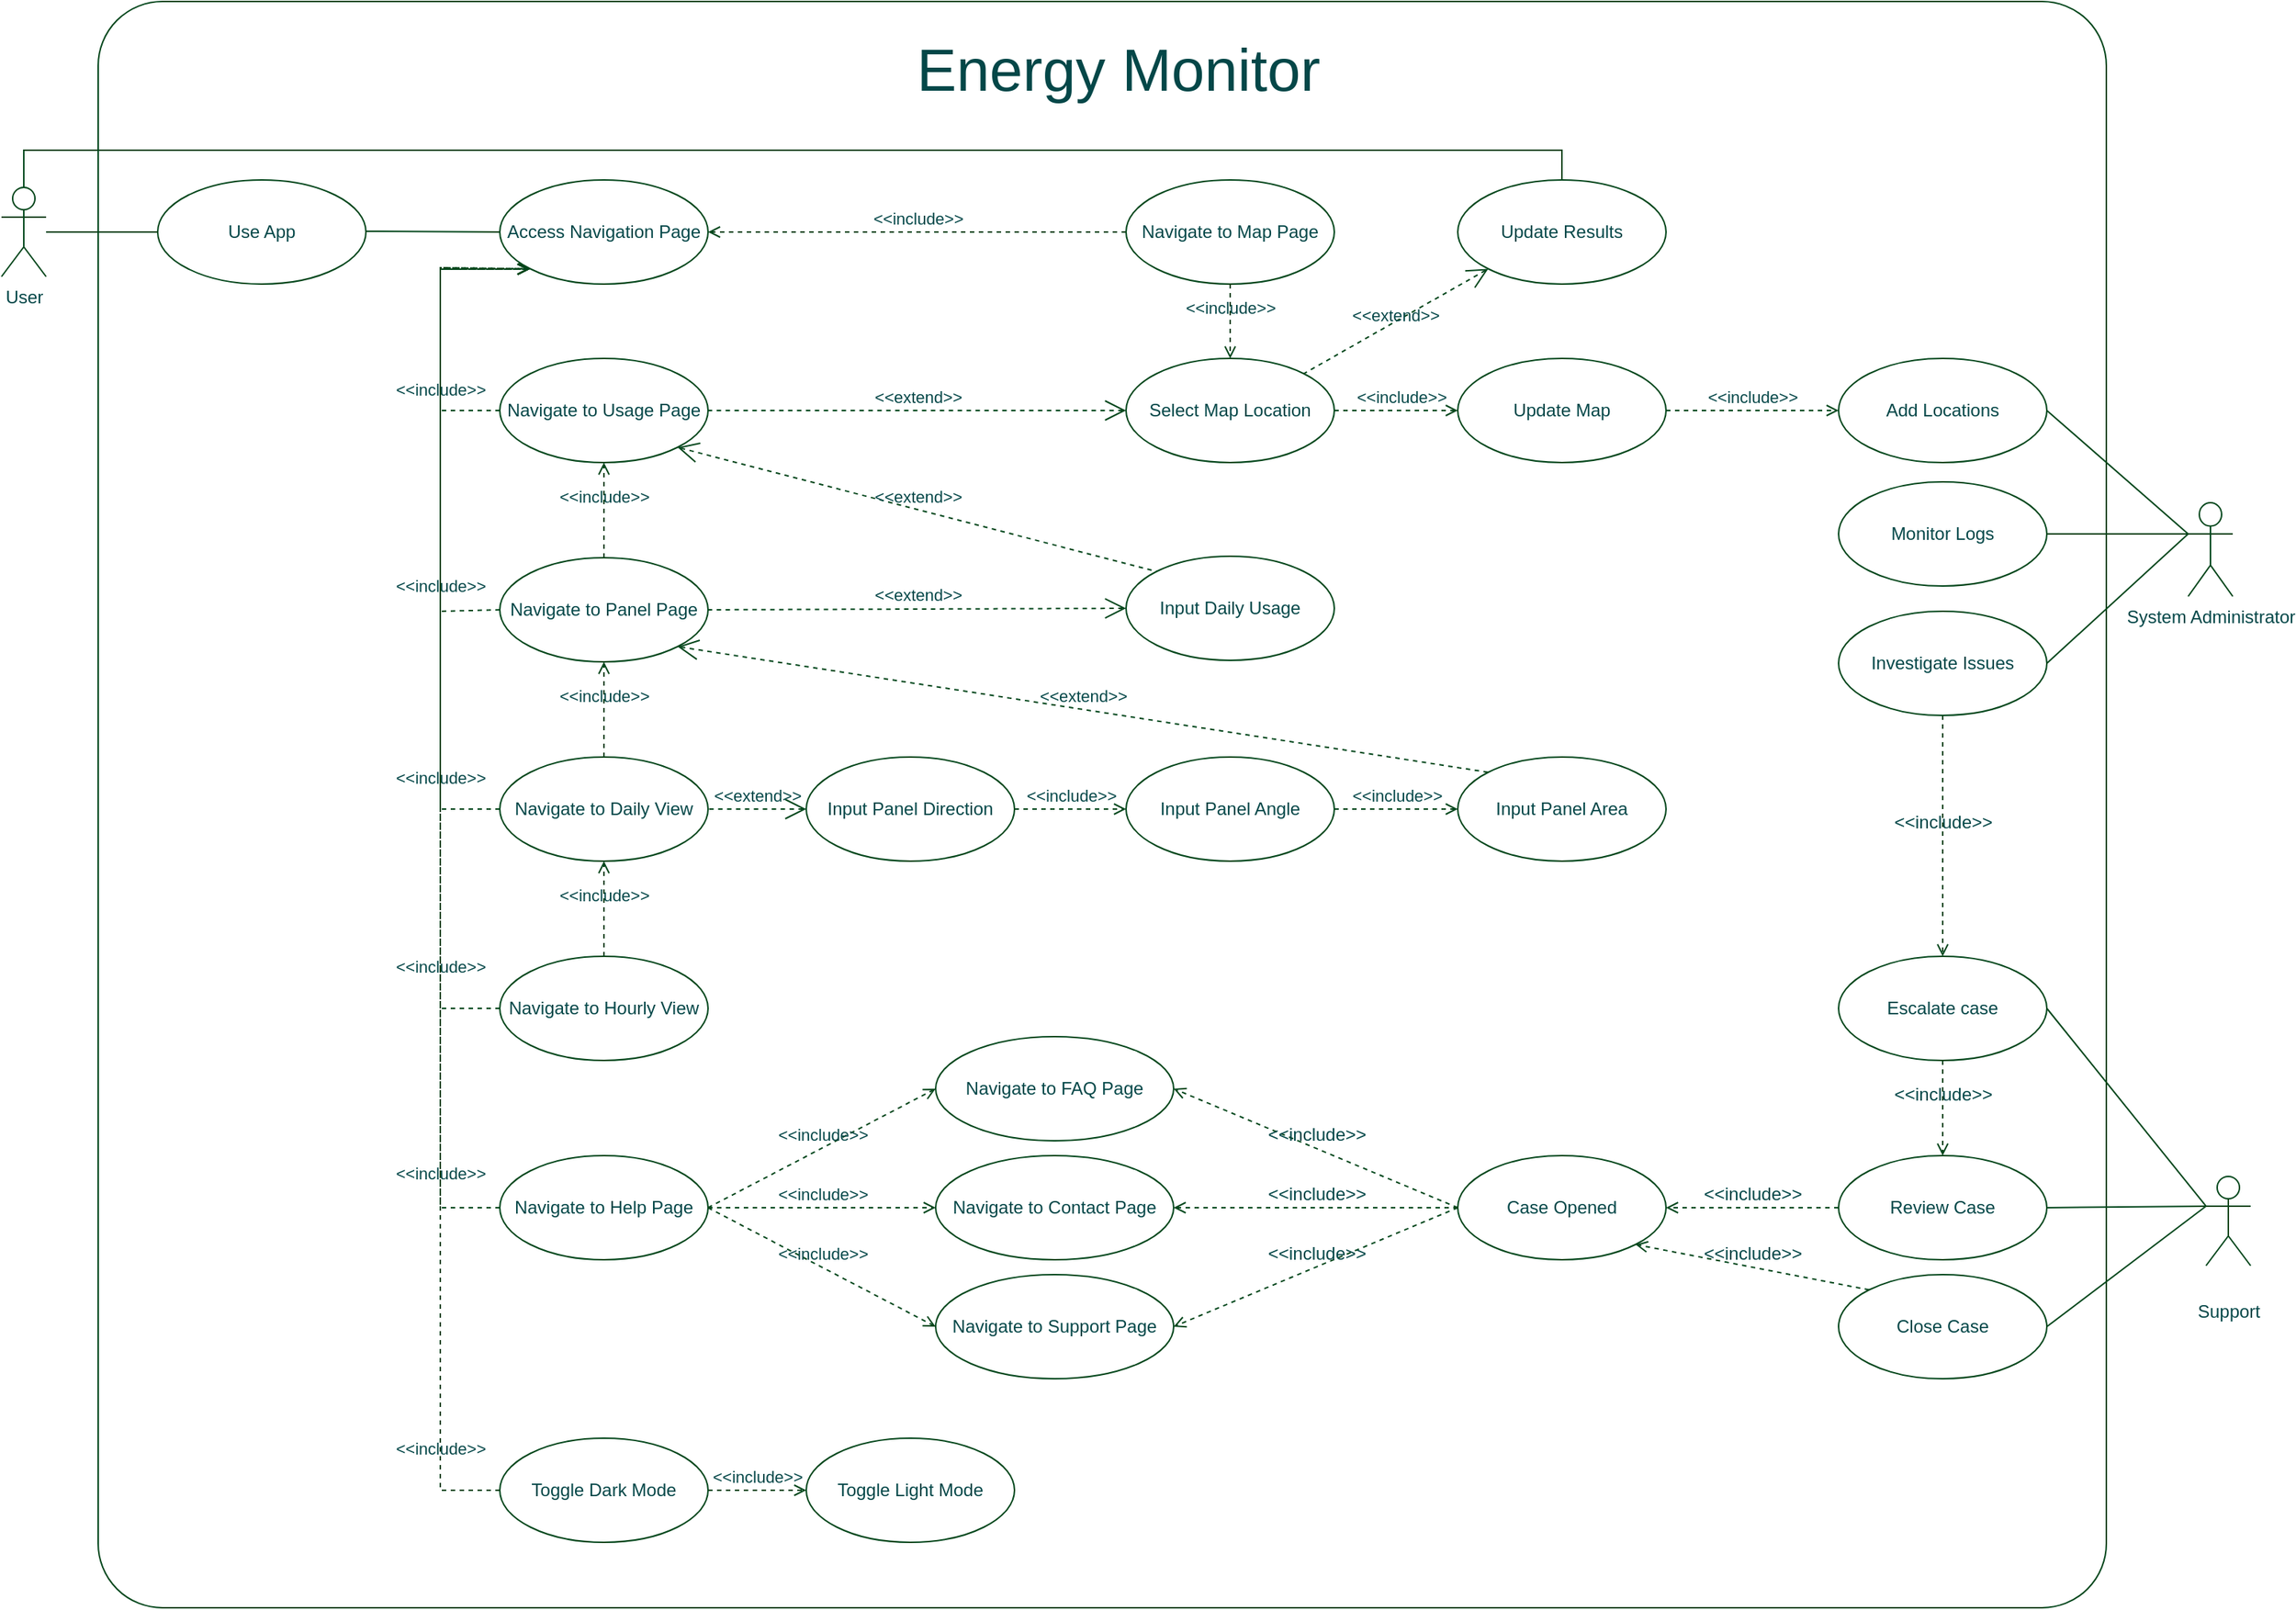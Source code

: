 <mxfile version="20.0.1" type="device"><diagram id="ad4myEowz-5IvLOtP6HG" name="Page-1"><mxGraphModel dx="2204" dy="1856" grid="1" gridSize="10" guides="1" tooltips="1" connect="1" arrows="1" fold="1" page="1" pageScale="1" pageWidth="850" pageHeight="1100" math="0" shadow="0"><root><mxCell id="0"/><mxCell id="1" parent="0"/><mxCell id="oyYPqz8ITXYmmVb_YEtf-99" value="" style="rounded=1;whiteSpace=wrap;html=1;fontSize=12;strokeColor=#04471C;fontColor=#044748;arcSize=4;" vertex="1" parent="1"><mxGeometry x="-10" y="-90" width="1350" height="1080" as="geometry"/></mxCell><mxCell id="oyYPqz8ITXYmmVb_YEtf-3" value="Use App" style="ellipse;whiteSpace=wrap;html=1;strokeColor=#04471C;fontColor=#044748;" vertex="1" parent="1"><mxGeometry x="30" y="30" width="140" height="70" as="geometry"/></mxCell><mxCell id="oyYPqz8ITXYmmVb_YEtf-4" value="Access Navigation Page" style="ellipse;whiteSpace=wrap;html=1;strokeColor=#04471C;fontColor=#044748;" vertex="1" parent="1"><mxGeometry x="260" y="30" width="140" height="70" as="geometry"/></mxCell><mxCell id="oyYPqz8ITXYmmVb_YEtf-5" value="Navigate to Usage Page" style="ellipse;whiteSpace=wrap;html=1;strokeColor=#04471C;fontColor=#044748;" vertex="1" parent="1"><mxGeometry x="260" y="150" width="140" height="70" as="geometry"/></mxCell><mxCell id="oyYPqz8ITXYmmVb_YEtf-7" value="Navigate to Panel Page" style="ellipse;whiteSpace=wrap;html=1;strokeColor=#04471C;fontColor=#044748;" vertex="1" parent="1"><mxGeometry x="260" y="284" width="140" height="70" as="geometry"/></mxCell><mxCell id="oyYPqz8ITXYmmVb_YEtf-8" value="Navigate to Daily View" style="ellipse;whiteSpace=wrap;html=1;strokeColor=#04471C;fontColor=#044748;flipH=1;" vertex="1" parent="1"><mxGeometry x="260" y="418" width="140" height="70" as="geometry"/></mxCell><mxCell id="oyYPqz8ITXYmmVb_YEtf-9" value="Navigate to Hourly View" style="ellipse;whiteSpace=wrap;html=1;strokeColor=#04471C;fontColor=#044748;" vertex="1" parent="1"><mxGeometry x="260" y="552" width="140" height="70" as="geometry"/></mxCell><mxCell id="oyYPqz8ITXYmmVb_YEtf-10" value="Navigate to Help Page" style="ellipse;whiteSpace=wrap;html=1;strokeColor=#04471C;fontColor=#044748;flipH=0;" vertex="1" parent="1"><mxGeometry x="260" y="686" width="140" height="70" as="geometry"/></mxCell><mxCell id="oyYPqz8ITXYmmVb_YEtf-11" value="Toggle Dark Mode" style="ellipse;whiteSpace=wrap;html=1;strokeColor=#04471C;fontColor=#044748;" vertex="1" parent="1"><mxGeometry x="260" y="876" width="140" height="70" as="geometry"/></mxCell><mxCell id="oyYPqz8ITXYmmVb_YEtf-12" value="" style="edgeStyle=none;html=1;endArrow=none;verticalAlign=bottom;rounded=0;entryX=0;entryY=0.5;entryDx=0;entryDy=0;strokeColor=#04471C;fontColor=#044748;" edge="1" parent="1" target="oyYPqz8ITXYmmVb_YEtf-4"><mxGeometry width="160" relative="1" as="geometry"><mxPoint x="170" y="64.5" as="sourcePoint"/><mxPoint x="330" y="64.5" as="targetPoint"/></mxGeometry></mxCell><mxCell id="oyYPqz8ITXYmmVb_YEtf-13" value="User" style="shape=umlActor;html=1;verticalLabelPosition=bottom;verticalAlign=top;align=center;strokeColor=#04471C;fontColor=#044748;" vertex="1" parent="1"><mxGeometry x="-75" y="35" width="30" height="60" as="geometry"/></mxCell><mxCell id="oyYPqz8ITXYmmVb_YEtf-14" value="" style="edgeStyle=none;html=1;endArrow=none;verticalAlign=bottom;rounded=0;entryX=0;entryY=0.5;entryDx=0;entryDy=0;strokeColor=#04471C;fontColor=#044748;" edge="1" parent="1" source="oyYPqz8ITXYmmVb_YEtf-13" target="oyYPqz8ITXYmmVb_YEtf-3"><mxGeometry width="160" relative="1" as="geometry"><mxPoint x="-40" y="65" as="sourcePoint"/><mxPoint x="160" y="140" as="targetPoint"/></mxGeometry></mxCell><mxCell id="oyYPqz8ITXYmmVb_YEtf-20" value="&amp;lt;&amp;lt;include&amp;gt;&amp;gt;" style="edgeStyle=none;html=1;endArrow=open;verticalAlign=bottom;dashed=1;labelBackgroundColor=none;entryX=0;entryY=1;entryDx=0;entryDy=0;exitX=0;exitY=0.5;exitDx=0;exitDy=0;rounded=0;strokeColor=#04471C;fontColor=#044748;" edge="1" parent="1" source="oyYPqz8ITXYmmVb_YEtf-7" target="oyYPqz8ITXYmmVb_YEtf-4"><mxGeometry x="-0.709" width="160" relative="1" as="geometry"><mxPoint x="-30" y="230" as="sourcePoint"/><mxPoint x="130" y="230" as="targetPoint"/><Array as="points"><mxPoint x="220" y="320"/><mxPoint x="220" y="90"/></Array><mxPoint as="offset"/></mxGeometry></mxCell><mxCell id="oyYPqz8ITXYmmVb_YEtf-21" value="&amp;lt;&amp;lt;include&amp;gt;&amp;gt;" style="edgeStyle=none;html=1;endArrow=open;verticalAlign=bottom;dashed=1;labelBackgroundColor=none;entryX=0;entryY=1;entryDx=0;entryDy=0;exitX=0;exitY=0.5;exitDx=0;exitDy=0;rounded=0;strokeColor=#04471C;fontColor=#044748;" edge="1" parent="1" source="oyYPqz8ITXYmmVb_YEtf-8" target="oyYPqz8ITXYmmVb_YEtf-4"><mxGeometry x="-0.775" width="160" relative="1" as="geometry"><mxPoint x="170" y="300" as="sourcePoint"/><mxPoint x="190.503" y="124.749" as="targetPoint"/><Array as="points"><mxPoint x="220" y="453"/><mxPoint x="220" y="89"/></Array><mxPoint as="offset"/></mxGeometry></mxCell><mxCell id="oyYPqz8ITXYmmVb_YEtf-22" value="&amp;lt;&amp;lt;include&amp;gt;&amp;gt;" style="edgeStyle=none;html=1;endArrow=open;verticalAlign=bottom;dashed=1;labelBackgroundColor=none;entryX=0;entryY=1;entryDx=0;entryDy=0;exitX=0;exitY=0.5;exitDx=0;exitDy=0;rounded=0;strokeColor=#04471C;fontColor=#044748;" edge="1" parent="1" source="oyYPqz8ITXYmmVb_YEtf-9" target="oyYPqz8ITXYmmVb_YEtf-4"><mxGeometry x="-0.798" width="160" relative="1" as="geometry"><mxPoint x="100" y="325.25" as="sourcePoint"/><mxPoint x="120.503" y="149.999" as="targetPoint"/><Array as="points"><mxPoint x="220" y="587"/><mxPoint x="220" y="89"/></Array><mxPoint y="1" as="offset"/></mxGeometry></mxCell><mxCell id="oyYPqz8ITXYmmVb_YEtf-23" value="&amp;lt;&amp;lt;include&amp;gt;&amp;gt;" style="edgeStyle=none;html=1;endArrow=open;verticalAlign=bottom;dashed=1;labelBackgroundColor=none;exitX=0;exitY=0.5;exitDx=0;exitDy=0;rounded=0;strokeColor=#04471C;fontColor=#044748;" edge="1" parent="1" source="oyYPqz8ITXYmmVb_YEtf-10"><mxGeometry x="-0.851" width="160" relative="1" as="geometry"><mxPoint x="290" y="295" as="sourcePoint"/><mxPoint x="280" y="90" as="targetPoint"/><Array as="points"><mxPoint x="220" y="721"/><mxPoint x="220" y="90"/></Array><mxPoint as="offset"/></mxGeometry></mxCell><mxCell id="oyYPqz8ITXYmmVb_YEtf-24" value="&amp;lt;&amp;lt;include&amp;gt;&amp;gt;" style="edgeStyle=none;html=1;endArrow=open;verticalAlign=bottom;dashed=1;labelBackgroundColor=none;exitX=0;exitY=0.5;exitDx=0;exitDy=0;rounded=0;strokeColor=#04471C;fontColor=#044748;" edge="1" parent="1" source="oyYPqz8ITXYmmVb_YEtf-11"><mxGeometry x="-0.872" width="160" relative="1" as="geometry"><mxPoint x="260.0" y="525" as="sourcePoint"/><mxPoint x="280" y="90" as="targetPoint"/><Array as="points"><mxPoint x="220" y="911"/><mxPoint x="220" y="90"/></Array><mxPoint as="offset"/></mxGeometry></mxCell><mxCell id="oyYPqz8ITXYmmVb_YEtf-25" value="&amp;lt;&amp;lt;include&amp;gt;&amp;gt;" style="edgeStyle=none;html=1;endArrow=open;verticalAlign=bottom;dashed=1;labelBackgroundColor=none;exitX=0;exitY=0.5;exitDx=0;exitDy=0;rounded=0;strokeColor=#04471C;fontColor=#044748;" edge="1" parent="1" source="oyYPqz8ITXYmmVb_YEtf-5"><mxGeometry x="-0.538" width="160" relative="1" as="geometry"><mxPoint x="270" y="329" as="sourcePoint"/><mxPoint x="280" y="90" as="targetPoint"/><Array as="points"><mxPoint x="220" y="185"/><mxPoint x="220" y="90"/></Array><mxPoint as="offset"/></mxGeometry></mxCell><mxCell id="oyYPqz8ITXYmmVb_YEtf-26" value="&amp;lt;&amp;lt;include&amp;gt;&amp;gt;" style="edgeStyle=none;html=1;endArrow=open;verticalAlign=bottom;dashed=1;labelBackgroundColor=none;rounded=0;entryX=0.5;entryY=1;entryDx=0;entryDy=0;exitX=0.5;exitY=0;exitDx=0;exitDy=0;strokeColor=#04471C;fontColor=#044748;" edge="1" parent="1" source="oyYPqz8ITXYmmVb_YEtf-7" target="oyYPqz8ITXYmmVb_YEtf-5"><mxGeometry width="160" relative="1" as="geometry"><mxPoint x="340" y="320" as="sourcePoint"/><mxPoint x="500" y="320" as="targetPoint"/></mxGeometry></mxCell><mxCell id="oyYPqz8ITXYmmVb_YEtf-27" value="&amp;lt;&amp;lt;include&amp;gt;&amp;gt;" style="edgeStyle=none;html=1;endArrow=open;verticalAlign=bottom;dashed=1;labelBackgroundColor=none;rounded=0;entryX=0.5;entryY=1;entryDx=0;entryDy=0;exitX=0.5;exitY=0;exitDx=0;exitDy=0;strokeColor=#04471C;fontColor=#044748;" edge="1" parent="1" source="oyYPqz8ITXYmmVb_YEtf-8" target="oyYPqz8ITXYmmVb_YEtf-7"><mxGeometry width="160" relative="1" as="geometry"><mxPoint x="340" y="294" as="sourcePoint"/><mxPoint x="340" y="230" as="targetPoint"/></mxGeometry></mxCell><mxCell id="oyYPqz8ITXYmmVb_YEtf-28" value="&amp;lt;&amp;lt;include&amp;gt;&amp;gt;" style="edgeStyle=none;html=1;endArrow=open;verticalAlign=bottom;dashed=1;labelBackgroundColor=none;rounded=0;entryX=0.5;entryY=1;entryDx=0;entryDy=0;exitX=0.5;exitY=0;exitDx=0;exitDy=0;strokeColor=#04471C;fontColor=#044748;" edge="1" parent="1" source="oyYPqz8ITXYmmVb_YEtf-9" target="oyYPqz8ITXYmmVb_YEtf-8"><mxGeometry width="160" relative="1" as="geometry"><mxPoint x="350" y="304" as="sourcePoint"/><mxPoint x="350" y="240" as="targetPoint"/></mxGeometry></mxCell><mxCell id="oyYPqz8ITXYmmVb_YEtf-29" value="Toggle Light Mode" style="ellipse;whiteSpace=wrap;html=1;strokeColor=#04471C;fontColor=#044748;" vertex="1" parent="1"><mxGeometry x="466" y="876" width="140" height="70" as="geometry"/></mxCell><mxCell id="oyYPqz8ITXYmmVb_YEtf-30" value="&amp;lt;&amp;lt;include&amp;gt;&amp;gt;" style="edgeStyle=none;html=1;endArrow=open;verticalAlign=bottom;dashed=1;labelBackgroundColor=none;rounded=0;entryX=0;entryY=0.5;entryDx=0;entryDy=0;exitX=1;exitY=0.5;exitDx=0;exitDy=0;strokeColor=#04471C;fontColor=#044748;" edge="1" parent="1" source="oyYPqz8ITXYmmVb_YEtf-11" target="oyYPqz8ITXYmmVb_YEtf-29"><mxGeometry width="160" relative="1" as="geometry"><mxPoint x="340" y="820" as="sourcePoint"/><mxPoint x="500" y="820" as="targetPoint"/></mxGeometry></mxCell><mxCell id="oyYPqz8ITXYmmVb_YEtf-31" value="Navigate to FAQ Page" style="ellipse;whiteSpace=wrap;html=1;strokeColor=#04471C;fontColor=#044748;" vertex="1" parent="1"><mxGeometry x="553" y="606" width="160" height="70" as="geometry"/></mxCell><mxCell id="oyYPqz8ITXYmmVb_YEtf-32" value="Navigate to Contact Page" style="ellipse;whiteSpace=wrap;html=1;strokeColor=#04471C;fontColor=#044748;flipH=0;" vertex="1" parent="1"><mxGeometry x="553" y="686" width="160" height="70" as="geometry"/></mxCell><mxCell id="oyYPqz8ITXYmmVb_YEtf-33" value="Navigate to Support Page" style="ellipse;whiteSpace=wrap;html=1;strokeColor=#04471C;fontColor=#044748;" vertex="1" parent="1"><mxGeometry x="553" y="766" width="160" height="70" as="geometry"/></mxCell><mxCell id="oyYPqz8ITXYmmVb_YEtf-34" value="&amp;lt;&amp;lt;include&amp;gt;&amp;gt;" style="edgeStyle=none;html=1;endArrow=open;verticalAlign=bottom;dashed=1;labelBackgroundColor=none;rounded=0;entryX=0;entryY=0.5;entryDx=0;entryDy=0;exitX=1;exitY=0.5;exitDx=0;exitDy=0;strokeColor=#04471C;fontColor=#044748;" edge="1" parent="1" source="oyYPqz8ITXYmmVb_YEtf-10" target="oyYPqz8ITXYmmVb_YEtf-31"><mxGeometry width="160" relative="1" as="geometry"><mxPoint x="340" y="730" as="sourcePoint"/><mxPoint x="500" y="730" as="targetPoint"/></mxGeometry></mxCell><mxCell id="oyYPqz8ITXYmmVb_YEtf-35" value="&amp;lt;&amp;lt;include&amp;gt;&amp;gt;" style="edgeStyle=none;html=1;endArrow=open;verticalAlign=bottom;dashed=1;labelBackgroundColor=none;rounded=0;entryX=0;entryY=0.5;entryDx=0;entryDy=0;exitX=1;exitY=0.5;exitDx=0;exitDy=0;strokeColor=#04471C;fontColor=#044748;" edge="1" parent="1" source="oyYPqz8ITXYmmVb_YEtf-10" target="oyYPqz8ITXYmmVb_YEtf-32"><mxGeometry width="160" relative="1" as="geometry"><mxPoint x="410" y="780" as="sourcePoint"/><mxPoint x="490.0" y="635" as="targetPoint"/></mxGeometry></mxCell><mxCell id="oyYPqz8ITXYmmVb_YEtf-36" value="&amp;lt;&amp;lt;include&amp;gt;&amp;gt;" style="edgeStyle=none;html=1;endArrow=open;verticalAlign=bottom;dashed=1;labelBackgroundColor=none;rounded=0;entryX=0;entryY=0.5;entryDx=0;entryDy=0;exitX=1;exitY=0.5;exitDx=0;exitDy=0;strokeColor=#04471C;fontColor=#044748;" edge="1" parent="1" source="oyYPqz8ITXYmmVb_YEtf-10" target="oyYPqz8ITXYmmVb_YEtf-33"><mxGeometry width="160" relative="1" as="geometry"><mxPoint x="420.0" y="741" as="sourcePoint"/><mxPoint x="500.0" y="645" as="targetPoint"/></mxGeometry></mxCell><mxCell id="oyYPqz8ITXYmmVb_YEtf-37" value="Update Results" style="ellipse;whiteSpace=wrap;html=1;strokeColor=#04471C;fontColor=#044748;" vertex="1" parent="1"><mxGeometry x="904" y="30" width="140" height="70" as="geometry"/></mxCell><mxCell id="oyYPqz8ITXYmmVb_YEtf-38" value="Select Map Location" style="ellipse;whiteSpace=wrap;html=1;strokeColor=#04471C;fontColor=#044748;" vertex="1" parent="1"><mxGeometry x="681" y="150" width="140" height="70" as="geometry"/></mxCell><mxCell id="oyYPqz8ITXYmmVb_YEtf-40" value="Navigate to Map Page" style="ellipse;whiteSpace=wrap;html=1;strokeColor=#04471C;fontColor=#044748;" vertex="1" parent="1"><mxGeometry x="681" y="30" width="140" height="70" as="geometry"/></mxCell><mxCell id="oyYPqz8ITXYmmVb_YEtf-41" value="&amp;lt;&amp;lt;extend&amp;gt;&amp;gt;" style="edgeStyle=none;html=1;startArrow=open;endArrow=none;startSize=12;verticalAlign=bottom;dashed=1;labelBackgroundColor=none;rounded=0;entryX=1;entryY=0;entryDx=0;entryDy=0;exitX=0;exitY=1;exitDx=0;exitDy=0;strokeColor=#04471C;fontColor=#044748;" edge="1" parent="1" source="oyYPqz8ITXYmmVb_YEtf-37" target="oyYPqz8ITXYmmVb_YEtf-38"><mxGeometry x="0.036" y="4" width="160" relative="1" as="geometry"><mxPoint x="720" y="210" as="sourcePoint"/><mxPoint x="560" y="210" as="targetPoint"/><Array as="points"/><mxPoint as="offset"/></mxGeometry></mxCell><mxCell id="oyYPqz8ITXYmmVb_YEtf-43" value="&amp;lt;&amp;lt;include&amp;gt;&amp;gt;" style="edgeStyle=none;html=1;endArrow=open;verticalAlign=bottom;dashed=1;labelBackgroundColor=none;rounded=0;exitX=0;exitY=0.5;exitDx=0;exitDy=0;entryX=1;entryY=0.5;entryDx=0;entryDy=0;strokeColor=#04471C;fontColor=#044748;" edge="1" parent="1" source="oyYPqz8ITXYmmVb_YEtf-40" target="oyYPqz8ITXYmmVb_YEtf-4"><mxGeometry width="160" relative="1" as="geometry"><mxPoint x="480" y="120" as="sourcePoint"/><mxPoint x="640" y="120" as="targetPoint"/></mxGeometry></mxCell><mxCell id="oyYPqz8ITXYmmVb_YEtf-44" value="&amp;lt;&amp;lt;extend&amp;gt;&amp;gt;" style="edgeStyle=none;html=1;startArrow=open;endArrow=none;startSize=12;verticalAlign=bottom;dashed=1;labelBackgroundColor=none;rounded=0;entryX=1;entryY=0.5;entryDx=0;entryDy=0;exitX=0;exitY=0.5;exitDx=0;exitDy=0;strokeColor=#04471C;fontColor=#044748;" edge="1" parent="1" source="oyYPqz8ITXYmmVb_YEtf-38" target="oyYPqz8ITXYmmVb_YEtf-5"><mxGeometry width="160" relative="1" as="geometry"><mxPoint x="630" y="190" as="sourcePoint"/><mxPoint x="460" y="180" as="targetPoint"/></mxGeometry></mxCell><mxCell id="oyYPqz8ITXYmmVb_YEtf-45" value="&amp;lt;&amp;lt;include&amp;gt;&amp;gt;" style="edgeStyle=none;html=1;endArrow=open;verticalAlign=bottom;dashed=1;labelBackgroundColor=none;rounded=0;exitX=0.5;exitY=1;exitDx=0;exitDy=0;entryX=0.5;entryY=0;entryDx=0;entryDy=0;strokeColor=#04471C;fontColor=#044748;" edge="1" parent="1" source="oyYPqz8ITXYmmVb_YEtf-40" target="oyYPqz8ITXYmmVb_YEtf-38"><mxGeometry width="160" relative="1" as="geometry"><mxPoint x="610" y="140" as="sourcePoint"/><mxPoint x="770" y="140" as="targetPoint"/></mxGeometry></mxCell><mxCell id="oyYPqz8ITXYmmVb_YEtf-46" value="Input Daily Usage" style="ellipse;whiteSpace=wrap;html=1;strokeColor=#04471C;fontColor=#044748;" vertex="1" parent="1"><mxGeometry x="681" y="283" width="140" height="70" as="geometry"/></mxCell><mxCell id="oyYPqz8ITXYmmVb_YEtf-47" value="&amp;lt;&amp;lt;extend&amp;gt;&amp;gt;" style="edgeStyle=none;html=1;startArrow=open;endArrow=none;startSize=12;verticalAlign=bottom;dashed=1;labelBackgroundColor=none;rounded=0;entryX=0;entryY=0;entryDx=0;entryDy=0;exitX=1;exitY=1;exitDx=0;exitDy=0;strokeColor=#04471C;fontColor=#044748;" edge="1" parent="1" source="oyYPqz8ITXYmmVb_YEtf-5" target="oyYPqz8ITXYmmVb_YEtf-46"><mxGeometry width="160" relative="1" as="geometry"><mxPoint x="630" y="250" as="sourcePoint"/><mxPoint x="470" y="250" as="targetPoint"/></mxGeometry></mxCell><mxCell id="oyYPqz8ITXYmmVb_YEtf-48" value="&amp;lt;&amp;lt;extend&amp;gt;&amp;gt;" style="edgeStyle=none;html=1;startArrow=open;endArrow=none;startSize=12;verticalAlign=bottom;dashed=1;labelBackgroundColor=none;rounded=0;entryX=1;entryY=0.5;entryDx=0;entryDy=0;exitX=0;exitY=0.5;exitDx=0;exitDy=0;strokeColor=#04471C;fontColor=#044748;" edge="1" parent="1" source="oyYPqz8ITXYmmVb_YEtf-46" target="oyYPqz8ITXYmmVb_YEtf-7"><mxGeometry width="160" relative="1" as="geometry"><mxPoint x="630" y="340" as="sourcePoint"/><mxPoint x="470" y="340" as="targetPoint"/></mxGeometry></mxCell><mxCell id="oyYPqz8ITXYmmVb_YEtf-49" value="Input Panel Area" style="ellipse;whiteSpace=wrap;html=1;strokeColor=#04471C;fontColor=#044748;flipH=1;" vertex="1" parent="1"><mxGeometry x="904" y="418" width="140" height="70" as="geometry"/></mxCell><mxCell id="oyYPqz8ITXYmmVb_YEtf-50" value="Input Panel Angle" style="ellipse;whiteSpace=wrap;html=1;strokeColor=#04471C;fontColor=#044748;flipH=1;" vertex="1" parent="1"><mxGeometry x="681" y="418" width="140" height="70" as="geometry"/></mxCell><mxCell id="oyYPqz8ITXYmmVb_YEtf-52" value="Input Panel Direction" style="ellipse;whiteSpace=wrap;html=1;strokeColor=#04471C;fontColor=#044748;flipH=1;" vertex="1" parent="1"><mxGeometry x="466" y="418" width="140" height="70" as="geometry"/></mxCell><mxCell id="oyYPqz8ITXYmmVb_YEtf-53" value="&amp;lt;&amp;lt;include&amp;gt;&amp;gt;" style="edgeStyle=none;html=1;endArrow=open;verticalAlign=bottom;dashed=1;labelBackgroundColor=none;rounded=0;exitX=1;exitY=0.5;exitDx=0;exitDy=0;entryX=0;entryY=0.5;entryDx=0;entryDy=0;strokeColor=#04471C;fontColor=#044748;" edge="1" parent="1" source="oyYPqz8ITXYmmVb_YEtf-50" target="oyYPqz8ITXYmmVb_YEtf-49"><mxGeometry width="160" relative="1" as="geometry"><mxPoint x="600" y="390" as="sourcePoint"/><mxPoint x="760" y="390" as="targetPoint"/></mxGeometry></mxCell><mxCell id="oyYPqz8ITXYmmVb_YEtf-54" value="&amp;lt;&amp;lt;include&amp;gt;&amp;gt;" style="edgeStyle=none;html=1;endArrow=open;verticalAlign=bottom;dashed=1;labelBackgroundColor=none;rounded=0;exitX=1;exitY=0.5;exitDx=0;exitDy=0;entryX=0;entryY=0.5;entryDx=0;entryDy=0;strokeColor=#04471C;fontColor=#044748;" edge="1" parent="1" source="oyYPqz8ITXYmmVb_YEtf-52" target="oyYPqz8ITXYmmVb_YEtf-50"><mxGeometry width="160" relative="1" as="geometry"><mxPoint x="691.0" y="445" as="sourcePoint"/><mxPoint x="680" y="390" as="targetPoint"/></mxGeometry></mxCell><mxCell id="oyYPqz8ITXYmmVb_YEtf-56" value="&amp;lt;&amp;lt;extend&amp;gt;&amp;gt;" style="edgeStyle=none;html=1;startArrow=open;endArrow=none;startSize=12;verticalAlign=bottom;dashed=1;labelBackgroundColor=none;rounded=0;entryX=0;entryY=0;entryDx=0;entryDy=0;exitX=1;exitY=1;exitDx=0;exitDy=0;strokeColor=#04471C;fontColor=#044748;" edge="1" parent="1" source="oyYPqz8ITXYmmVb_YEtf-7" target="oyYPqz8ITXYmmVb_YEtf-49"><mxGeometry width="160" relative="1" as="geometry"><mxPoint x="620" y="370" as="sourcePoint"/><mxPoint x="780" y="370" as="targetPoint"/></mxGeometry></mxCell><mxCell id="oyYPqz8ITXYmmVb_YEtf-57" value="&amp;lt;&amp;lt;extend&amp;gt;&amp;gt;" style="edgeStyle=none;html=1;startArrow=open;endArrow=none;startSize=12;verticalAlign=bottom;dashed=1;labelBackgroundColor=none;rounded=0;exitX=0;exitY=0.5;exitDx=0;exitDy=0;entryX=1;entryY=0.5;entryDx=0;entryDy=0;strokeColor=#04471C;fontColor=#044748;" edge="1" parent="1" source="oyYPqz8ITXYmmVb_YEtf-52" target="oyYPqz8ITXYmmVb_YEtf-8"><mxGeometry width="160" relative="1" as="geometry"><mxPoint x="550" y="550" as="sourcePoint"/><mxPoint x="710" y="550" as="targetPoint"/></mxGeometry></mxCell><mxCell id="oyYPqz8ITXYmmVb_YEtf-58" value="" style="edgeStyle=none;html=1;endArrow=none;verticalAlign=bottom;rounded=0;entryX=0.5;entryY=0;entryDx=0;entryDy=0;exitX=0.5;exitY=0;exitDx=0;exitDy=0;exitPerimeter=0;strokeColor=#04471C;fontColor=#044748;" edge="1" parent="1" source="oyYPqz8ITXYmmVb_YEtf-13" target="oyYPqz8ITXYmmVb_YEtf-37"><mxGeometry width="160" relative="1" as="geometry"><mxPoint x="-40" y="65" as="sourcePoint"/><mxPoint x="190" y="270" as="targetPoint"/><Array as="points"><mxPoint x="-60" y="10"/><mxPoint x="974" y="10"/></Array></mxGeometry></mxCell><mxCell id="oyYPqz8ITXYmmVb_YEtf-59" value="Add Locations" style="ellipse;whiteSpace=wrap;html=1;strokeColor=#04471C;fontColor=#044748;" vertex="1" parent="1"><mxGeometry x="1160" y="150" width="140" height="70" as="geometry"/></mxCell><mxCell id="oyYPqz8ITXYmmVb_YEtf-60" value="Monitor Logs" style="ellipse;whiteSpace=wrap;html=1;strokeColor=#04471C;fontColor=#044748;" vertex="1" parent="1"><mxGeometry x="1160" y="233" width="140" height="70" as="geometry"/></mxCell><mxCell id="oyYPqz8ITXYmmVb_YEtf-61" value="Investigate Issues" style="ellipse;whiteSpace=wrap;html=1;strokeColor=#04471C;fontColor=#044748;" vertex="1" parent="1"><mxGeometry x="1160" y="320" width="140" height="70" as="geometry"/></mxCell><mxCell id="oyYPqz8ITXYmmVb_YEtf-62" value="System Administrator" style="shape=umlActor;html=1;verticalLabelPosition=bottom;verticalAlign=top;align=center;strokeColor=#04471C;fontColor=#044748;" vertex="1" parent="1"><mxGeometry x="1395" y="247" width="30" height="63" as="geometry"/></mxCell><mxCell id="oyYPqz8ITXYmmVb_YEtf-63" value="" style="edgeStyle=none;html=1;endArrow=none;verticalAlign=bottom;rounded=0;exitX=1;exitY=0.5;exitDx=0;exitDy=0;entryX=0;entryY=0.333;entryDx=0;entryDy=0;entryPerimeter=0;strokeColor=#04471C;fontColor=#044748;" edge="1" parent="1" source="oyYPqz8ITXYmmVb_YEtf-59" target="oyYPqz8ITXYmmVb_YEtf-62"><mxGeometry width="160" relative="1" as="geometry"><mxPoint x="1190" y="190" as="sourcePoint"/><mxPoint x="1350" y="190" as="targetPoint"/></mxGeometry></mxCell><mxCell id="oyYPqz8ITXYmmVb_YEtf-64" value="" style="edgeStyle=none;html=1;endArrow=none;verticalAlign=bottom;rounded=0;entryX=0;entryY=0.333;entryDx=0;entryDy=0;entryPerimeter=0;exitX=1;exitY=0.5;exitDx=0;exitDy=0;strokeColor=#04471C;fontColor=#044748;" edge="1" parent="1" source="oyYPqz8ITXYmmVb_YEtf-60" target="oyYPqz8ITXYmmVb_YEtf-62"><mxGeometry width="160" relative="1" as="geometry"><mxPoint x="930" y="280" as="sourcePoint"/><mxPoint x="1090" y="280" as="targetPoint"/></mxGeometry></mxCell><mxCell id="oyYPqz8ITXYmmVb_YEtf-65" value="" style="edgeStyle=none;html=1;endArrow=none;verticalAlign=bottom;rounded=0;exitX=1;exitY=0.5;exitDx=0;exitDy=0;entryX=0;entryY=0.333;entryDx=0;entryDy=0;entryPerimeter=0;strokeColor=#04471C;fontColor=#044748;" edge="1" parent="1" source="oyYPqz8ITXYmmVb_YEtf-61" target="oyYPqz8ITXYmmVb_YEtf-62"><mxGeometry width="160" relative="1" as="geometry"><mxPoint x="840" y="270" as="sourcePoint"/><mxPoint x="1270" y="240" as="targetPoint"/></mxGeometry></mxCell><mxCell id="oyYPqz8ITXYmmVb_YEtf-66" value="Update Map" style="ellipse;whiteSpace=wrap;html=1;strokeColor=#04471C;fontColor=#044748;" vertex="1" parent="1"><mxGeometry x="904" y="150" width="140" height="70" as="geometry"/></mxCell><mxCell id="oyYPqz8ITXYmmVb_YEtf-67" value="&amp;lt;&amp;lt;include&amp;gt;&amp;gt;" style="edgeStyle=none;html=1;endArrow=open;verticalAlign=bottom;dashed=1;labelBackgroundColor=none;rounded=0;entryX=0;entryY=0.5;entryDx=0;entryDy=0;exitX=1;exitY=0.5;exitDx=0;exitDy=0;strokeColor=#04471C;fontColor=#044748;" edge="1" parent="1" source="oyYPqz8ITXYmmVb_YEtf-66" target="oyYPqz8ITXYmmVb_YEtf-59"><mxGeometry width="160" relative="1" as="geometry"><mxPoint x="950" y="240" as="sourcePoint"/><mxPoint x="1110" y="240" as="targetPoint"/></mxGeometry></mxCell><mxCell id="oyYPqz8ITXYmmVb_YEtf-68" value="&amp;lt;&amp;lt;include&amp;gt;&amp;gt;" style="edgeStyle=none;html=1;endArrow=open;verticalAlign=bottom;dashed=1;labelBackgroundColor=none;rounded=0;exitX=1;exitY=0.5;exitDx=0;exitDy=0;entryX=0;entryY=0.5;entryDx=0;entryDy=0;strokeColor=#04471C;fontColor=#044748;" edge="1" parent="1" source="oyYPqz8ITXYmmVb_YEtf-38" target="oyYPqz8ITXYmmVb_YEtf-66"><mxGeometry x="0.077" width="160" relative="1" as="geometry"><mxPoint x="850" y="90" as="sourcePoint"/><mxPoint x="960" y="120" as="targetPoint"/><Array as="points"/><mxPoint as="offset"/></mxGeometry></mxCell><mxCell id="oyYPqz8ITXYmmVb_YEtf-69" value="&lt;font style=&quot;font-size: 40px;&quot;&gt;Energy Monitor&lt;/font&gt;" style="text;html=1;strokeColor=none;fillColor=none;align=center;verticalAlign=middle;whiteSpace=wrap;rounded=0;fontSize=30;fontColor=#044748;" vertex="1" parent="1"><mxGeometry x="466" y="-80" width="420" height="70" as="geometry"/></mxCell><mxCell id="oyYPqz8ITXYmmVb_YEtf-72" value="&lt;font style=&quot;font-size: 12px;&quot;&gt;Support&lt;/font&gt;" style="shape=umlActor;html=1;verticalLabelPosition=bottom;verticalAlign=top;align=center;fontSize=30;strokeColor=#04471C;fontColor=#044748;" vertex="1" parent="1"><mxGeometry x="1407" y="700" width="30" height="60" as="geometry"/></mxCell><mxCell id="oyYPqz8ITXYmmVb_YEtf-80" value="Escalate case" style="ellipse;whiteSpace=wrap;html=1;fontSize=12;strokeColor=#04471C;fontColor=#044748;" vertex="1" parent="1"><mxGeometry x="1160" y="552" width="140" height="70" as="geometry"/></mxCell><mxCell id="oyYPqz8ITXYmmVb_YEtf-81" value="Case Opened" style="ellipse;whiteSpace=wrap;html=1;fontSize=12;strokeColor=#04471C;fontColor=#044748;flipH=0;" vertex="1" parent="1"><mxGeometry x="904" y="686" width="140" height="70" as="geometry"/></mxCell><mxCell id="oyYPqz8ITXYmmVb_YEtf-82" value="&amp;lt;&amp;lt;include&amp;gt;&amp;gt;" style="edgeStyle=none;html=1;endArrow=open;verticalAlign=bottom;dashed=1;labelBackgroundColor=none;rounded=0;fontSize=12;exitX=0.5;exitY=1;exitDx=0;exitDy=0;entryX=0.5;entryY=0;entryDx=0;entryDy=0;strokeColor=#04471C;fontColor=#044748;" edge="1" parent="1" source="oyYPqz8ITXYmmVb_YEtf-61" target="oyYPqz8ITXYmmVb_YEtf-80"><mxGeometry width="160" relative="1" as="geometry"><mxPoint x="1160" y="550" as="sourcePoint"/><mxPoint x="1290" y="460" as="targetPoint"/></mxGeometry></mxCell><mxCell id="oyYPqz8ITXYmmVb_YEtf-83" value="&amp;lt;&amp;lt;include&amp;gt;&amp;gt;" style="edgeStyle=none;html=1;endArrow=open;verticalAlign=bottom;dashed=1;labelBackgroundColor=none;rounded=0;fontSize=12;entryX=1;entryY=0.5;entryDx=0;entryDy=0;exitX=0;exitY=0.5;exitDx=0;exitDy=0;strokeColor=#04471C;fontColor=#044748;" edge="1" parent="1" source="oyYPqz8ITXYmmVb_YEtf-81" target="oyYPqz8ITXYmmVb_YEtf-31"><mxGeometry width="160" relative="1" as="geometry"><mxPoint x="890" y="640" as="sourcePoint"/><mxPoint x="1030" y="560" as="targetPoint"/></mxGeometry></mxCell><mxCell id="oyYPqz8ITXYmmVb_YEtf-84" value="&amp;lt;&amp;lt;include&amp;gt;&amp;gt;" style="edgeStyle=none;html=1;endArrow=open;verticalAlign=bottom;dashed=1;labelBackgroundColor=none;rounded=0;fontSize=12;entryX=1;entryY=0.5;entryDx=0;entryDy=0;exitX=0;exitY=0.5;exitDx=0;exitDy=0;strokeColor=#04471C;fontColor=#044748;" edge="1" parent="1" source="oyYPqz8ITXYmmVb_YEtf-81" target="oyYPqz8ITXYmmVb_YEtf-32"><mxGeometry width="160" relative="1" as="geometry"><mxPoint x="900" y="650" as="sourcePoint"/><mxPoint x="629" y="651" as="targetPoint"/></mxGeometry></mxCell><mxCell id="oyYPqz8ITXYmmVb_YEtf-85" value="&amp;lt;&amp;lt;include&amp;gt;&amp;gt;" style="edgeStyle=none;html=1;endArrow=open;verticalAlign=bottom;dashed=1;labelBackgroundColor=none;rounded=0;fontSize=12;entryX=1;entryY=0.5;entryDx=0;entryDy=0;exitX=0;exitY=0.5;exitDx=0;exitDy=0;strokeColor=#04471C;fontColor=#044748;" edge="1" parent="1" source="oyYPqz8ITXYmmVb_YEtf-81" target="oyYPqz8ITXYmmVb_YEtf-33"><mxGeometry width="160" relative="1" as="geometry"><mxPoint x="890" y="801" as="sourcePoint"/><mxPoint x="639" y="661" as="targetPoint"/></mxGeometry></mxCell><mxCell id="oyYPqz8ITXYmmVb_YEtf-90" value="Review Case" style="ellipse;whiteSpace=wrap;html=1;fontSize=12;strokeColor=#04471C;fontColor=#044748;" vertex="1" parent="1"><mxGeometry x="1160" y="686" width="140" height="70" as="geometry"/></mxCell><mxCell id="oyYPqz8ITXYmmVb_YEtf-91" value="Close Case" style="ellipse;whiteSpace=wrap;html=1;fontSize=12;strokeColor=#04471C;fontColor=#044748;" vertex="1" parent="1"><mxGeometry x="1160" y="766" width="140" height="70" as="geometry"/></mxCell><mxCell id="oyYPqz8ITXYmmVb_YEtf-93" value="" style="edgeStyle=none;html=1;endArrow=none;verticalAlign=bottom;rounded=0;fontSize=12;entryX=0;entryY=0.333;entryDx=0;entryDy=0;entryPerimeter=0;exitX=1;exitY=0.5;exitDx=0;exitDy=0;strokeColor=#04471C;fontColor=#044748;" edge="1" parent="1" source="oyYPqz8ITXYmmVb_YEtf-91" target="oyYPqz8ITXYmmVb_YEtf-72"><mxGeometry width="160" relative="1" as="geometry"><mxPoint x="1360" y="870" as="sourcePoint"/><mxPoint x="1520" y="870" as="targetPoint"/></mxGeometry></mxCell><mxCell id="oyYPqz8ITXYmmVb_YEtf-94" value="" style="edgeStyle=none;html=1;endArrow=none;verticalAlign=bottom;rounded=0;fontSize=12;exitX=1;exitY=0.5;exitDx=0;exitDy=0;entryX=0;entryY=0.333;entryDx=0;entryDy=0;entryPerimeter=0;strokeColor=#04471C;fontColor=#044748;" edge="1" parent="1" source="oyYPqz8ITXYmmVb_YEtf-90" target="oyYPqz8ITXYmmVb_YEtf-72"><mxGeometry width="160" relative="1" as="geometry"><mxPoint x="980" y="790" as="sourcePoint"/><mxPoint x="1400" y="720" as="targetPoint"/></mxGeometry></mxCell><mxCell id="oyYPqz8ITXYmmVb_YEtf-95" value="" style="edgeStyle=none;html=1;endArrow=none;verticalAlign=bottom;rounded=0;fontSize=12;exitX=1;exitY=0.5;exitDx=0;exitDy=0;entryX=0;entryY=0.333;entryDx=0;entryDy=0;entryPerimeter=0;strokeColor=#04471C;fontColor=#044748;" edge="1" parent="1" source="oyYPqz8ITXYmmVb_YEtf-80" target="oyYPqz8ITXYmmVb_YEtf-72"><mxGeometry width="160" relative="1" as="geometry"><mxPoint x="1420" y="540" as="sourcePoint"/><mxPoint x="1580" y="540" as="targetPoint"/></mxGeometry></mxCell><mxCell id="oyYPqz8ITXYmmVb_YEtf-96" value="&amp;lt;&amp;lt;include&amp;gt;&amp;gt;" style="edgeStyle=none;html=1;endArrow=open;verticalAlign=bottom;dashed=1;labelBackgroundColor=none;rounded=0;fontSize=12;entryX=1;entryY=1;entryDx=0;entryDy=0;exitX=0;exitY=0;exitDx=0;exitDy=0;strokeColor=#04471C;fontColor=#044748;" edge="1" parent="1" source="oyYPqz8ITXYmmVb_YEtf-91" target="oyYPqz8ITXYmmVb_YEtf-81"><mxGeometry width="160" relative="1" as="geometry"><mxPoint x="900" y="830" as="sourcePoint"/><mxPoint x="1060" y="830" as="targetPoint"/></mxGeometry></mxCell><mxCell id="oyYPqz8ITXYmmVb_YEtf-97" value="&amp;lt;&amp;lt;include&amp;gt;&amp;gt;" style="edgeStyle=none;html=1;endArrow=open;verticalAlign=bottom;dashed=1;labelBackgroundColor=none;rounded=0;fontSize=12;entryX=1;entryY=0.5;entryDx=0;entryDy=0;exitX=0;exitY=0.5;exitDx=0;exitDy=0;strokeColor=#04471C;fontColor=#044748;" edge="1" parent="1" source="oyYPqz8ITXYmmVb_YEtf-90" target="oyYPqz8ITXYmmVb_YEtf-81"><mxGeometry width="160" relative="1" as="geometry"><mxPoint x="1189.95" y="826.531" as="sourcePoint"/><mxPoint x="1020.05" y="755.469" as="targetPoint"/></mxGeometry></mxCell><mxCell id="oyYPqz8ITXYmmVb_YEtf-98" value="&amp;lt;&amp;lt;include&amp;gt;&amp;gt;" style="edgeStyle=none;html=1;endArrow=open;verticalAlign=bottom;dashed=1;labelBackgroundColor=none;rounded=0;fontSize=12;entryX=0.5;entryY=0;entryDx=0;entryDy=0;exitX=0.5;exitY=1;exitDx=0;exitDy=0;strokeColor=#04471C;fontColor=#044748;" edge="1" parent="1" source="oyYPqz8ITXYmmVb_YEtf-80" target="oyYPqz8ITXYmmVb_YEtf-90"><mxGeometry width="160" relative="1" as="geometry"><mxPoint x="940" y="630" as="sourcePoint"/><mxPoint x="1100" y="630" as="targetPoint"/></mxGeometry></mxCell></root></mxGraphModel></diagram></mxfile>